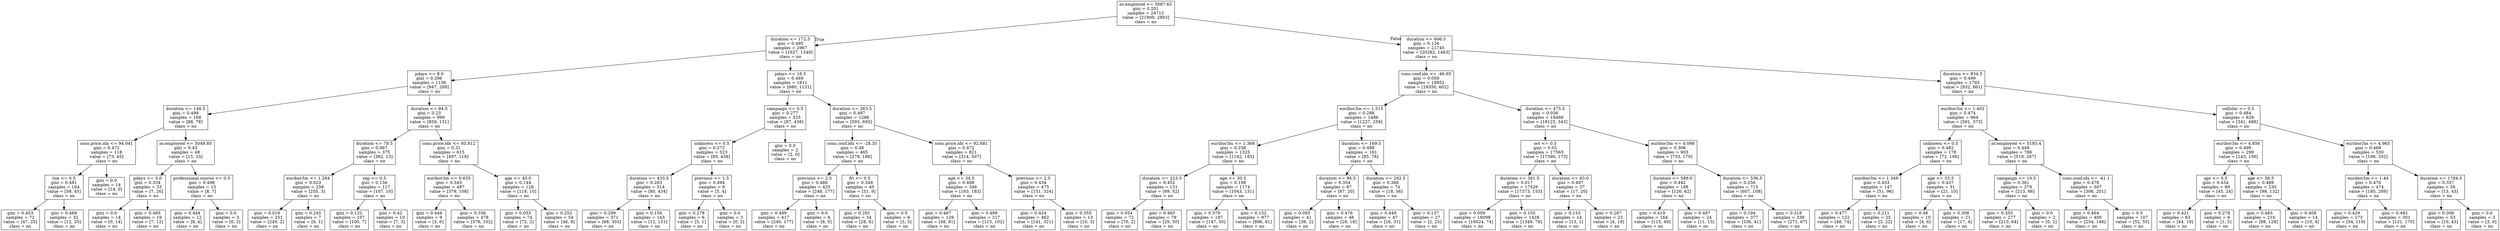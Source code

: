 digraph Tree {
node [shape=box] ;
0 [label="nr.employed <= 5087.65\ngini = 0.201\nsamples = 24712\nvalue = [21909, 2803]\nclass = no"] ;
1 [label="duration <= 172.5\ngini = 0.495\nsamples = 2967\nvalue = [1627, 1340]\nclass = no"] ;
0 -> 1 [labeldistance=2.5, labelangle=45, headlabel="True"] ;
2 [label="pdays <= 8.0\ngini = 0.296\nsamples = 1156\nvalue = [947, 209]\nclass = no"] ;
1 -> 2 ;
3 [label="duration <= 148.5\ngini = 0.498\nsamples = 166\nvalue = [88, 78]\nclass = no"] ;
2 -> 3 ;
4 [label="cons.price.idx <= 94.041\ngini = 0.472\nsamples = 118\nvalue = [73, 45]\nclass = no"] ;
3 -> 4 ;
5 [label="tue <= 0.5\ngini = 0.491\nsamples = 104\nvalue = [59, 45]\nclass = no"] ;
4 -> 5 ;
6 [label="gini = 0.453\nsamples = 72\nvalue = [47, 25]\nclass = no"] ;
5 -> 6 ;
7 [label="gini = 0.469\nsamples = 32\nvalue = [12, 20]\nclass = no"] ;
5 -> 7 ;
8 [label="gini = 0.0\nsamples = 14\nvalue = [14, 0]\nclass = no"] ;
4 -> 8 ;
9 [label="nr.employed <= 5049.85\ngini = 0.43\nsamples = 48\nvalue = [15, 33]\nclass = no"] ;
3 -> 9 ;
10 [label="pdays <= 5.0\ngini = 0.334\nsamples = 33\nvalue = [7, 26]\nclass = no"] ;
9 -> 10 ;
11 [label="gini = 0.0\nsamples = 14\nvalue = [0, 14]\nclass = no"] ;
10 -> 11 ;
12 [label="gini = 0.465\nsamples = 19\nvalue = [7, 12]\nclass = no"] ;
10 -> 12 ;
13 [label="professional.course <= 0.5\ngini = 0.498\nsamples = 15\nvalue = [8, 7]\nclass = no"] ;
9 -> 13 ;
14 [label="gini = 0.444\nsamples = 12\nvalue = [8, 4]\nclass = no"] ;
13 -> 14 ;
15 [label="gini = 0.0\nsamples = 3\nvalue = [0, 3]\nclass = no"] ;
13 -> 15 ;
16 [label="duration <= 94.5\ngini = 0.23\nsamples = 990\nvalue = [859, 131]\nclass = no"] ;
2 -> 16 ;
17 [label="duration <= 78.5\ngini = 0.067\nsamples = 375\nvalue = [362, 13]\nclass = no"] ;
16 -> 17 ;
18 [label="euribor3m <= 1.264\ngini = 0.023\nsamples = 258\nvalue = [255, 3]\nclass = no"] ;
17 -> 18 ;
19 [label="gini = 0.016\nsamples = 251\nvalue = [249, 2]\nclass = no"] ;
18 -> 19 ;
20 [label="gini = 0.245\nsamples = 7\nvalue = [6, 1]\nclass = no"] ;
18 -> 20 ;
21 [label="sep <= 0.5\ngini = 0.156\nsamples = 117\nvalue = [107, 10]\nclass = no"] ;
17 -> 21 ;
22 [label="gini = 0.122\nsamples = 107\nvalue = [100, 7]\nclass = no"] ;
21 -> 22 ;
23 [label="gini = 0.42\nsamples = 10\nvalue = [7, 3]\nclass = no"] ;
21 -> 23 ;
24 [label="cons.price.idx <= 93.812\ngini = 0.31\nsamples = 615\nvalue = [497, 118]\nclass = no"] ;
16 -> 24 ;
25 [label="euribor3m <= 0.635\ngini = 0.345\nsamples = 487\nvalue = [379, 108]\nclass = no"] ;
24 -> 25 ;
26 [label="gini = 0.444\nsamples = 9\nvalue = [3, 6]\nclass = no"] ;
25 -> 26 ;
27 [label="gini = 0.336\nsamples = 478\nvalue = [376, 102]\nclass = no"] ;
25 -> 27 ;
28 [label="age <= 40.0\ngini = 0.144\nsamples = 128\nvalue = [118, 10]\nclass = no"] ;
24 -> 28 ;
29 [label="gini = 0.053\nsamples = 74\nvalue = [72, 2]\nclass = no"] ;
28 -> 29 ;
30 [label="gini = 0.252\nsamples = 54\nvalue = [46, 8]\nclass = no"] ;
28 -> 30 ;
31 [label="pdays <= 16.5\ngini = 0.469\nsamples = 1811\nvalue = [680, 1131]\nclass = no"] ;
1 -> 31 ;
32 [label="campaign <= 6.5\ngini = 0.277\nsamples = 525\nvalue = [87, 438]\nclass = no"] ;
31 -> 32 ;
33 [label="unknown <= 0.5\ngini = 0.272\nsamples = 523\nvalue = [85, 438]\nclass = no"] ;
32 -> 33 ;
34 [label="duration <= 433.5\ngini = 0.263\nsamples = 514\nvalue = [80, 434]\nclass = no"] ;
33 -> 34 ;
35 [label="gini = 0.299\nsamples = 371\nvalue = [68, 303]\nclass = no"] ;
34 -> 35 ;
36 [label="gini = 0.154\nsamples = 143\nvalue = [12, 131]\nclass = no"] ;
34 -> 36 ;
37 [label="previous <= 1.5\ngini = 0.494\nsamples = 9\nvalue = [5, 4]\nclass = no"] ;
33 -> 37 ;
38 [label="gini = 0.278\nsamples = 6\nvalue = [5, 1]\nclass = no"] ;
37 -> 38 ;
39 [label="gini = 0.0\nsamples = 3\nvalue = [0, 3]\nclass = no"] ;
37 -> 39 ;
40 [label="gini = 0.0\nsamples = 2\nvalue = [2, 0]\nclass = no"] ;
32 -> 40 ;
41 [label="duration <= 263.5\ngini = 0.497\nsamples = 1286\nvalue = [593, 693]\nclass = no"] ;
31 -> 41 ;
42 [label="cons.conf.idx <= -28.35\ngini = 0.48\nsamples = 465\nvalue = [279, 186]\nclass = no"] ;
41 -> 42 ;
43 [label="previous <= 2.5\ngini = 0.486\nsamples = 425\nvalue = [248, 177]\nclass = no"] ;
42 -> 43 ;
44 [label="gini = 0.489\nsamples = 417\nvalue = [240, 177]\nclass = no"] ;
43 -> 44 ;
45 [label="gini = 0.0\nsamples = 8\nvalue = [8, 0]\nclass = no"] ;
43 -> 45 ;
46 [label="fri <= 0.5\ngini = 0.349\nsamples = 40\nvalue = [31, 9]\nclass = no"] ;
42 -> 46 ;
47 [label="gini = 0.291\nsamples = 34\nvalue = [28, 6]\nclass = no"] ;
46 -> 47 ;
48 [label="gini = 0.5\nsamples = 6\nvalue = [3, 3]\nclass = no"] ;
46 -> 48 ;
49 [label="cons.price.idx <= 92.681\ngini = 0.472\nsamples = 821\nvalue = [314, 507]\nclass = no"] ;
41 -> 49 ;
50 [label="age <= 34.5\ngini = 0.498\nsamples = 346\nvalue = [163, 183]\nclass = no"] ;
49 -> 50 ;
51 [label="gini = 0.467\nsamples = 129\nvalue = [48, 81]\nclass = no"] ;
50 -> 51 ;
52 [label="gini = 0.498\nsamples = 217\nvalue = [115, 102]\nclass = no"] ;
50 -> 52 ;
53 [label="previous <= 2.5\ngini = 0.434\nsamples = 475\nvalue = [151, 324]\nclass = no"] ;
49 -> 53 ;
54 [label="gini = 0.424\nsamples = 462\nvalue = [141, 321]\nclass = no"] ;
53 -> 54 ;
55 [label="gini = 0.355\nsamples = 13\nvalue = [10, 3]\nclass = no"] ;
53 -> 55 ;
56 [label="duration <= 606.5\ngini = 0.126\nsamples = 21745\nvalue = [20282, 1463]\nclass = no"] ;
0 -> 56 [labeldistance=2.5, labelangle=-45, headlabel="False"] ;
57 [label="cons.conf.idx <= -46.65\ngini = 0.059\nsamples = 19952\nvalue = [19350, 602]\nclass = no"] ;
56 -> 57 ;
58 [label="euribor3m <= 1.515\ngini = 0.288\nsamples = 1486\nvalue = [1227, 259]\nclass = no"] ;
57 -> 58 ;
59 [label="euribor3m <= 1.368\ngini = 0.238\nsamples = 1325\nvalue = [1142, 183]\nclass = no"] ;
58 -> 59 ;
60 [label="duration <= 223.5\ngini = 0.452\nsamples = 151\nvalue = [99, 52]\nclass = no"] ;
59 -> 60 ;
61 [label="gini = 0.054\nsamples = 72\nvalue = [70, 2]\nclass = no"] ;
60 -> 61 ;
62 [label="gini = 0.465\nsamples = 79\nvalue = [29, 50]\nclass = no"] ;
60 -> 62 ;
63 [label="age <= 30.5\ngini = 0.198\nsamples = 1174\nvalue = [1043, 131]\nclass = no"] ;
59 -> 63 ;
64 [label="gini = 0.379\nsamples = 197\nvalue = [147, 50]\nclass = no"] ;
63 -> 64 ;
65 [label="gini = 0.152\nsamples = 977\nvalue = [896, 81]\nclass = no"] ;
63 -> 65 ;
66 [label="duration <= 169.5\ngini = 0.498\nsamples = 161\nvalue = [85, 76]\nclass = no"] ;
58 -> 66 ;
67 [label="duration <= 94.5\ngini = 0.354\nsamples = 87\nvalue = [67, 20]\nclass = no"] ;
66 -> 67 ;
68 [label="gini = 0.093\nsamples = 41\nvalue = [39, 2]\nclass = no"] ;
67 -> 68 ;
69 [label="gini = 0.476\nsamples = 46\nvalue = [28, 18]\nclass = no"] ;
67 -> 69 ;
70 [label="duration <= 292.5\ngini = 0.368\nsamples = 74\nvalue = [18, 56]\nclass = no"] ;
66 -> 70 ;
71 [label="gini = 0.449\nsamples = 47\nvalue = [16, 31]\nclass = no"] ;
70 -> 71 ;
72 [label="gini = 0.137\nsamples = 27\nvalue = [2, 25]\nclass = no"] ;
70 -> 72 ;
73 [label="duration <= 475.5\ngini = 0.036\nsamples = 18466\nvalue = [18123, 343]\nclass = no"] ;
57 -> 73 ;
74 [label="oct <= 0.5\ngini = 0.02\nsamples = 17563\nvalue = [17390, 173]\nclass = no"] ;
73 -> 74 ;
75 [label="duration <= 361.5\ngini = 0.017\nsamples = 17526\nvalue = [17373, 153]\nclass = no"] ;
74 -> 75 ;
76 [label="gini = 0.009\nsamples = 16098\nvalue = [16024, 74]\nclass = no"] ;
75 -> 76 ;
77 [label="gini = 0.105\nsamples = 1428\nvalue = [1349, 79]\nclass = no"] ;
75 -> 77 ;
78 [label="duration <= 83.0\ngini = 0.497\nsamples = 37\nvalue = [17, 20]\nclass = no"] ;
74 -> 78 ;
79 [label="gini = 0.133\nsamples = 14\nvalue = [13, 1]\nclass = no"] ;
78 -> 79 ;
80 [label="gini = 0.287\nsamples = 23\nvalue = [4, 19]\nclass = no"] ;
78 -> 80 ;
81 [label="euribor3m <= 4.098\ngini = 0.306\nsamples = 903\nvalue = [733, 170]\nclass = no"] ;
73 -> 81 ;
82 [label="duration <= 589.0\ngini = 0.442\nsamples = 188\nvalue = [126, 62]\nclass = no"] ;
81 -> 82 ;
83 [label="gini = 0.419\nsamples = 164\nvalue = [115, 49]\nclass = no"] ;
82 -> 83 ;
84 [label="gini = 0.497\nsamples = 24\nvalue = [11, 13]\nclass = no"] ;
82 -> 84 ;
85 [label="duration <= 536.5\ngini = 0.256\nsamples = 715\nvalue = [607, 108]\nclass = no"] ;
81 -> 85 ;
86 [label="gini = 0.194\nsamples = 377\nvalue = [336, 41]\nclass = no"] ;
85 -> 86 ;
87 [label="gini = 0.318\nsamples = 338\nvalue = [271, 67]\nclass = no"] ;
85 -> 87 ;
88 [label="duration <= 834.5\ngini = 0.499\nsamples = 1793\nvalue = [932, 861]\nclass = no"] ;
56 -> 88 ;
89 [label="euribor3m <= 1.402\ngini = 0.474\nsamples = 964\nvalue = [591, 373]\nclass = no"] ;
88 -> 89 ;
90 [label="unknown <= 0.5\ngini = 0.482\nsamples = 178\nvalue = [72, 106]\nclass = no"] ;
89 -> 90 ;
91 [label="euribor3m <= 1.349\ngini = 0.453\nsamples = 147\nvalue = [51, 96]\nclass = no"] ;
90 -> 91 ;
92 [label="gini = 0.477\nsamples = 122\nvalue = [48, 74]\nclass = no"] ;
91 -> 92 ;
93 [label="gini = 0.211\nsamples = 25\nvalue = [3, 22]\nclass = no"] ;
91 -> 93 ;
94 [label="age <= 33.5\ngini = 0.437\nsamples = 31\nvalue = [21, 10]\nclass = no"] ;
90 -> 94 ;
95 [label="gini = 0.48\nsamples = 10\nvalue = [4, 6]\nclass = no"] ;
94 -> 95 ;
96 [label="gini = 0.308\nsamples = 21\nvalue = [17, 4]\nclass = no"] ;
94 -> 96 ;
97 [label="nr.employed <= 5193.4\ngini = 0.449\nsamples = 786\nvalue = [519, 267]\nclass = no"] ;
89 -> 97 ;
98 [label="campaign <= 10.5\ngini = 0.361\nsamples = 279\nvalue = [213, 66]\nclass = no"] ;
97 -> 98 ;
99 [label="gini = 0.355\nsamples = 277\nvalue = [213, 64]\nclass = no"] ;
98 -> 99 ;
100 [label="gini = 0.0\nsamples = 2\nvalue = [0, 2]\nclass = no"] ;
98 -> 100 ;
101 [label="cons.conf.idx <= -41.1\ngini = 0.479\nsamples = 507\nvalue = [306, 201]\nclass = no"] ;
97 -> 101 ;
102 [label="gini = 0.464\nsamples = 400\nvalue = [254, 146]\nclass = no"] ;
101 -> 102 ;
103 [label="gini = 0.5\nsamples = 107\nvalue = [52, 55]\nclass = no"] ;
101 -> 103 ;
104 [label="cellular <= 0.5\ngini = 0.484\nsamples = 829\nvalue = [341, 488]\nclass = no"] ;
88 -> 104 ;
105 [label="euribor3m <= 4.856\ngini = 0.499\nsamples = 299\nvalue = [143, 156]\nclass = no"] ;
104 -> 105 ;
106 [label="apr <= 0.5\ngini = 0.454\nsamples = 69\nvalue = [45, 24]\nclass = no"] ;
105 -> 106 ;
107 [label="gini = 0.421\nsamples = 63\nvalue = [44, 19]\nclass = no"] ;
106 -> 107 ;
108 [label="gini = 0.278\nsamples = 6\nvalue = [1, 5]\nclass = no"] ;
106 -> 108 ;
109 [label="age <= 56.5\ngini = 0.489\nsamples = 230\nvalue = [98, 132]\nclass = no"] ;
105 -> 109 ;
110 [label="gini = 0.483\nsamples = 216\nvalue = [88, 128]\nclass = no"] ;
109 -> 110 ;
111 [label="gini = 0.408\nsamples = 14\nvalue = [10, 4]\nclass = no"] ;
109 -> 111 ;
112 [label="euribor3m <= 4.965\ngini = 0.468\nsamples = 530\nvalue = [198, 332]\nclass = no"] ;
104 -> 112 ;
113 [label="euribor3m <= 1.44\ngini = 0.476\nsamples = 474\nvalue = [185, 289]\nclass = no"] ;
112 -> 113 ;
114 [label="gini = 0.429\nsamples = 173\nvalue = [54, 119]\nclass = no"] ;
113 -> 114 ;
115 [label="gini = 0.492\nsamples = 301\nvalue = [131, 170]\nclass = no"] ;
113 -> 115 ;
116 [label="duration <= 1784.5\ngini = 0.357\nsamples = 56\nvalue = [13, 43]\nclass = no"] ;
112 -> 116 ;
117 [label="gini = 0.306\nsamples = 53\nvalue = [10, 43]\nclass = no"] ;
116 -> 117 ;
118 [label="gini = 0.0\nsamples = 3\nvalue = [3, 0]\nclass = no"] ;
116 -> 118 ;
}